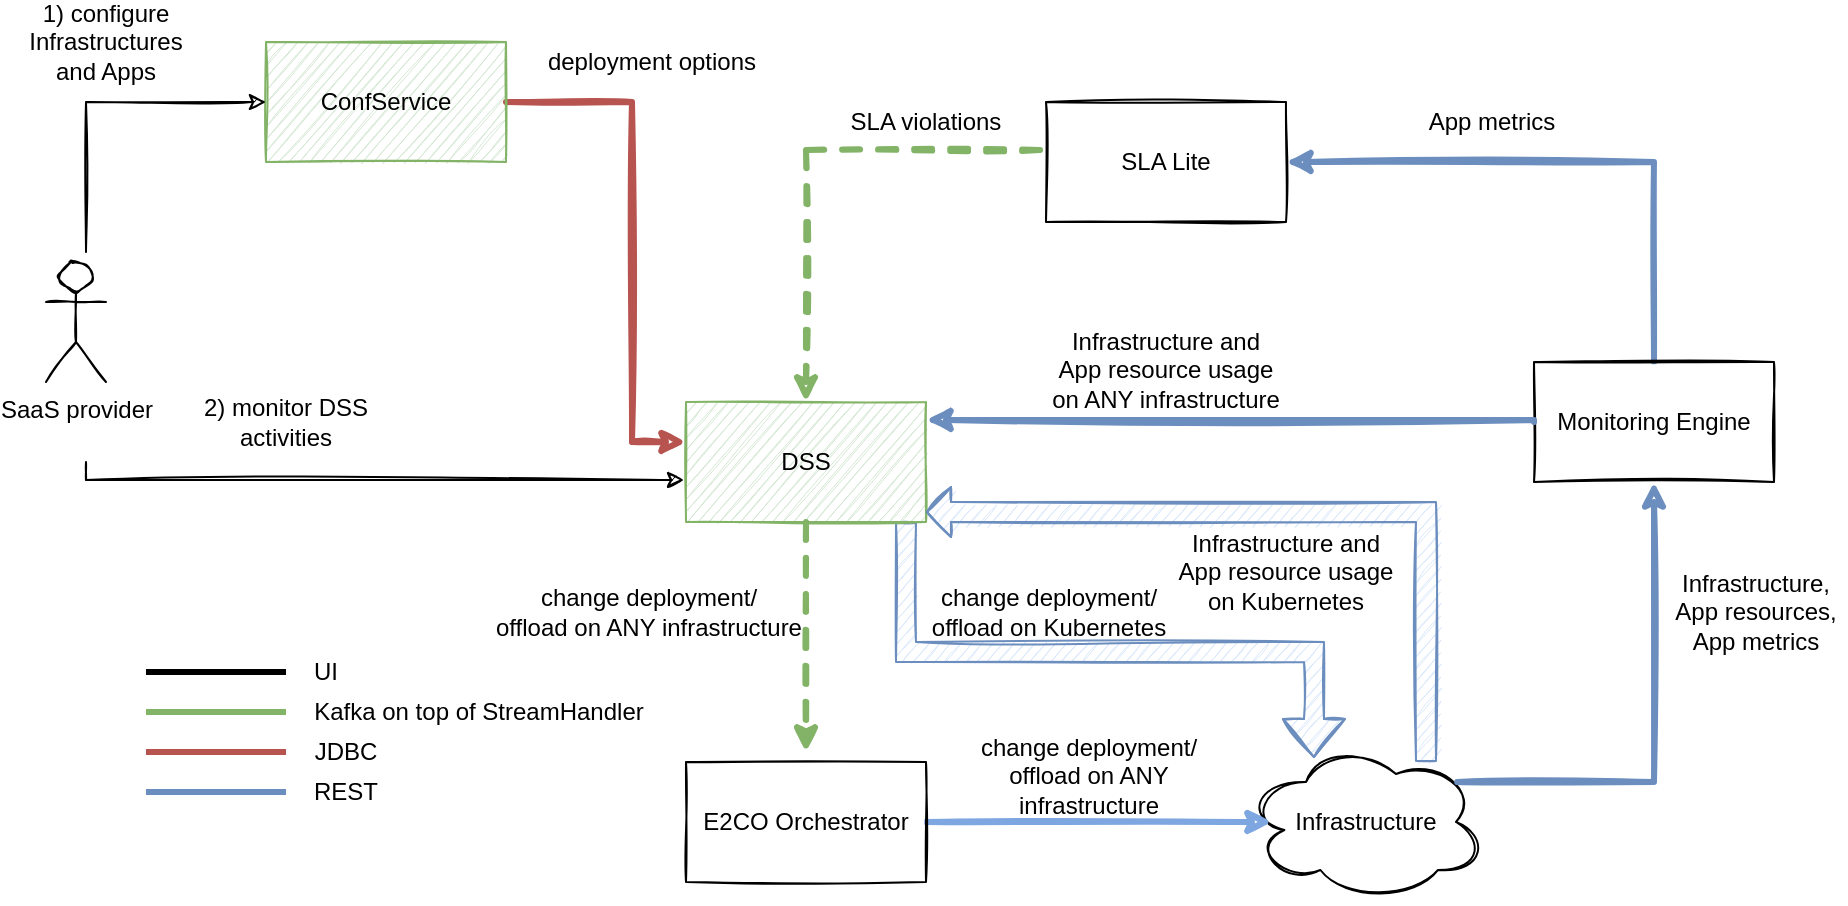 <mxfile version="15.7.3" type="device"><diagram id="nUL_uBAVCqucJbJZbD5l" name="Page-1"><mxGraphModel dx="1773" dy="658" grid="1" gridSize="10" guides="1" tooltips="1" connect="1" arrows="1" fold="1" page="1" pageScale="1" pageWidth="827" pageHeight="1169" math="0" shadow="0"><root><mxCell id="0"/><mxCell id="1" parent="0"/><mxCell id="uC62eldChtHjmdzwhocY-20" style="edgeStyle=orthogonalEdgeStyle;rounded=0;sketch=1;orthogonalLoop=1;jettySize=auto;html=1;strokeWidth=3;fillColor=#f8cecc;strokeColor=#b85450;exitX=1;exitY=0.5;exitDx=0;exitDy=0;" parent="1" source="uC62eldChtHjmdzwhocY-8" target="uC62eldChtHjmdzwhocY-19" edge="1"><mxGeometry relative="1" as="geometry"><mxPoint x="230" y="445" as="sourcePoint"/><Array as="points"><mxPoint x="293" y="435"/><mxPoint x="293" y="605"/></Array></mxGeometry></mxCell><mxCell id="uC62eldChtHjmdzwhocY-8" value="ConfService" style="rounded=0;whiteSpace=wrap;html=1;sketch=1;fillColor=#d5e8d4;strokeColor=#82b366;" parent="1" vertex="1"><mxGeometry x="110" y="405" width="120" height="60" as="geometry"/></mxCell><mxCell id="uC62eldChtHjmdzwhocY-16" value="SLA Lite" style="rounded=0;whiteSpace=wrap;html=1;sketch=1;" parent="1" vertex="1"><mxGeometry x="500" y="435" width="120" height="60" as="geometry"/></mxCell><mxCell id="VFACpauW8Jej0otcbNlU-13" style="edgeStyle=orthogonalEdgeStyle;rounded=0;sketch=1;orthogonalLoop=1;jettySize=auto;html=1;entryX=0.283;entryY=0.1;entryDx=0;entryDy=0;entryPerimeter=0;strokeColor=#6c8ebf;strokeWidth=1;fillColor=#dae8fc;shape=flexArrow;" parent="1" source="uC62eldChtHjmdzwhocY-19" target="VFACpauW8Jej0otcbNlU-10" edge="1"><mxGeometry relative="1" as="geometry"><Array as="points"><mxPoint x="430" y="710"/><mxPoint x="634" y="710"/></Array></mxGeometry></mxCell><mxCell id="uC62eldChtHjmdzwhocY-19" value="DSS" style="rounded=0;whiteSpace=wrap;html=1;sketch=1;fillColor=#d5e8d4;strokeColor=#82b366;" parent="1" vertex="1"><mxGeometry x="320" y="585" width="120" height="60" as="geometry"/></mxCell><mxCell id="uC62eldChtHjmdzwhocY-23" style="edgeStyle=orthogonalEdgeStyle;rounded=0;sketch=1;orthogonalLoop=1;jettySize=auto;html=1;fillColor=#dae8fc;strokeColor=#6c8ebf;strokeWidth=3;exitX=0.5;exitY=0;exitDx=0;exitDy=0;entryX=1;entryY=0.5;entryDx=0;entryDy=0;" parent="1" source="uC62eldChtHjmdzwhocY-21" target="uC62eldChtHjmdzwhocY-16" edge="1"><mxGeometry relative="1" as="geometry"><mxPoint x="520" y="275" as="sourcePoint"/><mxPoint x="440" y="605" as="targetPoint"/><Array as="points"><mxPoint x="804" y="465"/></Array></mxGeometry></mxCell><mxCell id="uC62eldChtHjmdzwhocY-21" value="Monitoring Engine" style="rounded=0;whiteSpace=wrap;html=1;sketch=1;" parent="1" vertex="1"><mxGeometry x="744" y="565" width="120" height="60" as="geometry"/></mxCell><mxCell id="uC62eldChtHjmdzwhocY-25" value="deployment options" style="text;html=1;strokeColor=none;fillColor=none;align=center;verticalAlign=middle;whiteSpace=wrap;rounded=0;shadow=0;sketch=1;" parent="1" vertex="1"><mxGeometry x="243" y="405" width="120" height="20" as="geometry"/></mxCell><mxCell id="uC62eldChtHjmdzwhocY-27" value="App metrics" style="text;html=1;strokeColor=none;fillColor=none;align=center;verticalAlign=middle;whiteSpace=wrap;rounded=0;shadow=0;sketch=1;" parent="1" vertex="1"><mxGeometry x="663" y="435" width="120" height="20" as="geometry"/></mxCell><mxCell id="uC62eldChtHjmdzwhocY-63" style="edgeStyle=orthogonalEdgeStyle;rounded=0;sketch=1;orthogonalLoop=1;jettySize=auto;html=1;entryX=-0.008;entryY=0.65;entryDx=0;entryDy=0;entryPerimeter=0;" parent="1" target="uC62eldChtHjmdzwhocY-19" edge="1"><mxGeometry relative="1" as="geometry"><mxPoint x="20" y="615" as="sourcePoint"/><Array as="points"><mxPoint x="20" y="624"/></Array></mxGeometry></mxCell><mxCell id="uC62eldChtHjmdzwhocY-62" value="SaaS provider" style="shape=umlActor;verticalLabelPosition=bottom;verticalAlign=top;html=1;outlineConnect=0;sketch=1;shadow=0;" parent="1" vertex="1"><mxGeometry y="515" width="30" height="60" as="geometry"/></mxCell><mxCell id="uC62eldChtHjmdzwhocY-64" value="2) monitor DSS activities" style="text;html=1;strokeColor=none;fillColor=none;align=center;verticalAlign=middle;whiteSpace=wrap;rounded=0;shadow=0;sketch=1;" parent="1" vertex="1"><mxGeometry x="70" y="595" width="100" as="geometry"/></mxCell><mxCell id="VFACpauW8Jej0otcbNlU-5" style="edgeStyle=orthogonalEdgeStyle;rounded=0;sketch=1;orthogonalLoop=1;jettySize=auto;html=1;strokeColor=#82b366;strokeWidth=3;fillColor=#d5e8d4;exitX=-0.025;exitY=0.4;exitDx=0;exitDy=0;exitPerimeter=0;dashed=1;" parent="1" source="uC62eldChtHjmdzwhocY-16" edge="1"><mxGeometry relative="1" as="geometry"><mxPoint x="410" y="425" as="sourcePoint"/><Array as="points"><mxPoint x="380" y="459"/><mxPoint x="380" y="585"/></Array><mxPoint x="380" y="585" as="targetPoint"/></mxGeometry></mxCell><mxCell id="uC62eldChtHjmdzwhocY-88" value="" style="endArrow=none;html=1;strokeColor=#82b366;strokeWidth=3;fillColor=#d5e8d4;" parent="1" edge="1"><mxGeometry width="50" height="50" relative="1" as="geometry"><mxPoint x="50" y="740" as="sourcePoint"/><mxPoint x="120" y="740" as="targetPoint"/></mxGeometry></mxCell><mxCell id="uC62eldChtHjmdzwhocY-89" value="Kafka on top of StreamHandler" style="text;html=1;strokeColor=none;fillColor=none;align=center;verticalAlign=middle;whiteSpace=wrap;rounded=0;shadow=0;sketch=1;" parent="1" vertex="1"><mxGeometry x="129" y="730" width="175" height="20" as="geometry"/></mxCell><mxCell id="uC62eldChtHjmdzwhocY-90" value="" style="endArrow=none;html=1;strokeColor=#b85450;strokeWidth=3;fillColor=#f8cecc;" parent="1" edge="1"><mxGeometry width="50" height="50" relative="1" as="geometry"><mxPoint x="50" y="760" as="sourcePoint"/><mxPoint x="120" y="760" as="targetPoint"/></mxGeometry></mxCell><mxCell id="uC62eldChtHjmdzwhocY-91" value="JDBC" style="text;html=1;strokeColor=none;fillColor=none;align=center;verticalAlign=middle;whiteSpace=wrap;rounded=0;shadow=0;sketch=1;" parent="1" vertex="1"><mxGeometry x="130" y="750" width="40" height="20" as="geometry"/></mxCell><mxCell id="uC62eldChtHjmdzwhocY-92" value="" style="endArrow=none;html=1;strokeColor=#6c8ebf;strokeWidth=3;fillColor=#dae8fc;" parent="1" edge="1"><mxGeometry width="50" height="50" relative="1" as="geometry"><mxPoint x="50" y="780" as="sourcePoint"/><mxPoint x="120" y="780" as="targetPoint"/></mxGeometry></mxCell><mxCell id="uC62eldChtHjmdzwhocY-93" value="REST" style="text;html=1;strokeColor=none;fillColor=none;align=center;verticalAlign=middle;whiteSpace=wrap;rounded=0;shadow=0;sketch=1;" parent="1" vertex="1"><mxGeometry x="130" y="770" width="40" height="20" as="geometry"/></mxCell><mxCell id="VFACpauW8Jej0otcbNlU-2" value="SLA violations" style="text;html=1;strokeColor=none;fillColor=none;align=center;verticalAlign=middle;whiteSpace=wrap;rounded=0;shadow=0;sketch=1;" parent="1" vertex="1"><mxGeometry x="380" y="435" width="120" height="20" as="geometry"/></mxCell><mxCell id="VFACpauW8Jej0otcbNlU-10" value="Infrastructure" style="ellipse;shape=cloud;whiteSpace=wrap;html=1;shadow=0;sketch=1;" parent="1" vertex="1"><mxGeometry x="600" y="755" width="120" height="80" as="geometry"/></mxCell><mxCell id="VFACpauW8Jej0otcbNlU-12" style="edgeStyle=orthogonalEdgeStyle;rounded=0;sketch=1;orthogonalLoop=1;jettySize=auto;html=1;strokeColor=#7EA6E0;strokeWidth=3;fillColor=#d5e8d4;entryX=0.108;entryY=0.5;entryDx=0;entryDy=0;entryPerimeter=0;" parent="1" source="VFACpauW8Jej0otcbNlU-11" target="VFACpauW8Jej0otcbNlU-10" edge="1"><mxGeometry relative="1" as="geometry"/></mxCell><mxCell id="VFACpauW8Jej0otcbNlU-11" value="E2CO Orchestrator" style="rounded=0;whiteSpace=wrap;html=1;sketch=1;" parent="1" vertex="1"><mxGeometry x="320" y="765" width="120" height="60" as="geometry"/></mxCell><mxCell id="VFACpauW8Jej0otcbNlU-14" value="change deployment/&lt;br&gt;offload on ANY infrastructure" style="text;html=1;strokeColor=none;fillColor=none;align=center;verticalAlign=middle;whiteSpace=wrap;rounded=0;shadow=0;sketch=1;" parent="1" vertex="1"><mxGeometry x="223" y="680" width="157" height="20" as="geometry"/></mxCell><mxCell id="VFACpauW8Jej0otcbNlU-17" style="edgeStyle=orthogonalEdgeStyle;rounded=0;sketch=1;orthogonalLoop=1;jettySize=auto;html=1;strokeColor=#82b366;strokeWidth=3;fillColor=#d5e8d4;dashed=1;exitX=0.5;exitY=1;exitDx=0;exitDy=0;" parent="1" source="uC62eldChtHjmdzwhocY-19" edge="1"><mxGeometry relative="1" as="geometry"><mxPoint x="413" y="655" as="sourcePoint"/><mxPoint x="380" y="760" as="targetPoint"/><Array as="points"><mxPoint x="380" y="755"/><mxPoint x="380" y="755"/></Array></mxGeometry></mxCell><mxCell id="uX9jwQCM3CwvY2HYMxpt-1" value="change deployment/&lt;br&gt;offload on Kubernetes" style="text;html=1;strokeColor=none;fillColor=none;align=center;verticalAlign=middle;whiteSpace=wrap;rounded=0;shadow=0;sketch=1;" parent="1" vertex="1"><mxGeometry x="440" y="680" width="123" height="20" as="geometry"/></mxCell><mxCell id="uX9jwQCM3CwvY2HYMxpt-2" value="1) configure Infrastructures and Apps" style="text;html=1;strokeColor=none;fillColor=none;align=center;verticalAlign=middle;whiteSpace=wrap;rounded=0;shadow=0;sketch=1;" parent="1" vertex="1"><mxGeometry x="-20" y="405" width="100" as="geometry"/></mxCell><mxCell id="uX9jwQCM3CwvY2HYMxpt-3" style="edgeStyle=orthogonalEdgeStyle;rounded=0;sketch=1;orthogonalLoop=1;jettySize=auto;html=1;entryX=0;entryY=0.5;entryDx=0;entryDy=0;" parent="1" target="uC62eldChtHjmdzwhocY-8" edge="1"><mxGeometry relative="1" as="geometry"><mxPoint x="20" y="510" as="sourcePoint"/><Array as="points"><mxPoint x="20" y="510"/><mxPoint x="20" y="435"/></Array><mxPoint x="329.04" y="634" as="targetPoint"/></mxGeometry></mxCell><mxCell id="uX9jwQCM3CwvY2HYMxpt-6" value="change deployment/&lt;br&gt;offload on ANY infrastructure" style="text;html=1;strokeColor=none;fillColor=none;align=center;verticalAlign=middle;whiteSpace=wrap;rounded=0;shadow=0;sketch=1;" parent="1" vertex="1"><mxGeometry x="460" y="762" width="123" height="20" as="geometry"/></mxCell><mxCell id="uX9jwQCM3CwvY2HYMxpt-7" value="" style="endArrow=none;html=1;strokeColor=#000000;strokeWidth=3;fillColor=#d5e8d4;" parent="1" edge="1"><mxGeometry width="50" height="50" relative="1" as="geometry"><mxPoint x="50" y="720" as="sourcePoint"/><mxPoint x="120" y="720" as="targetPoint"/></mxGeometry></mxCell><mxCell id="uX9jwQCM3CwvY2HYMxpt-8" value="UI" style="text;html=1;strokeColor=none;fillColor=none;align=center;verticalAlign=middle;whiteSpace=wrap;rounded=0;shadow=0;sketch=1;" parent="1" vertex="1"><mxGeometry x="120" y="710" width="40" height="20" as="geometry"/></mxCell><mxCell id="hB007wjy3iPyZwboCY-z-1" style="edgeStyle=orthogonalEdgeStyle;rounded=0;sketch=1;orthogonalLoop=1;jettySize=auto;html=1;fillColor=#dae8fc;strokeColor=#6c8ebf;strokeWidth=3;exitX=0.88;exitY=0.25;exitDx=0;exitDy=0;exitPerimeter=0;entryX=0.5;entryY=1;entryDx=0;entryDy=0;" parent="1" source="VFACpauW8Jej0otcbNlU-10" target="uC62eldChtHjmdzwhocY-21" edge="1"><mxGeometry relative="1" as="geometry"><mxPoint x="673" y="615" as="sourcePoint"/><mxPoint x="723" y="620" as="targetPoint"/><Array as="points"><mxPoint x="804" y="775"/></Array></mxGeometry></mxCell><mxCell id="hB007wjy3iPyZwboCY-z-2" value="Infrastructure, App resources, App metrics" style="text;html=1;strokeColor=none;fillColor=none;align=center;verticalAlign=middle;whiteSpace=wrap;rounded=0;shadow=0;sketch=1;" parent="1" vertex="1"><mxGeometry x="810" y="680" width="90" height="20" as="geometry"/></mxCell><mxCell id="hB007wjy3iPyZwboCY-z-4" style="edgeStyle=orthogonalEdgeStyle;rounded=0;sketch=1;orthogonalLoop=1;jettySize=auto;html=1;fillColor=#dae8fc;strokeColor=#6c8ebf;strokeWidth=3;entryX=1;entryY=0.5;entryDx=0;entryDy=0;exitX=0;exitY=0.5;exitDx=0;exitDy=0;" parent="1" source="uC62eldChtHjmdzwhocY-21" edge="1"><mxGeometry relative="1" as="geometry"><mxPoint x="663" y="594" as="sourcePoint"/><mxPoint x="440" y="594" as="targetPoint"/><Array as="points"><mxPoint x="744" y="594"/></Array></mxGeometry></mxCell><mxCell id="hB007wjy3iPyZwboCY-z-6" value="Infrastructure and App resource usage on ANY infrastructure" style="text;html=1;strokeColor=none;fillColor=none;align=center;verticalAlign=middle;whiteSpace=wrap;rounded=0;shadow=0;sketch=1;" parent="1" vertex="1"><mxGeometry x="500" y="559" width="120" height="20" as="geometry"/></mxCell><mxCell id="BQ8WQ3dNY4JbFqKQfNmA-1" style="edgeStyle=orthogonalEdgeStyle;rounded=0;sketch=1;orthogonalLoop=1;jettySize=auto;html=1;strokeColor=#6c8ebf;strokeWidth=1;fillColor=#dae8fc;shape=flexArrow;endWidth=14;endSize=3.67;exitX=0.75;exitY=0.125;exitDx=0;exitDy=0;exitPerimeter=0;" parent="1" source="VFACpauW8Jej0otcbNlU-10" edge="1"><mxGeometry relative="1" as="geometry"><Array as="points"><mxPoint x="690" y="640"/></Array><mxPoint x="810" y="730" as="sourcePoint"/><mxPoint x="440" y="640" as="targetPoint"/></mxGeometry></mxCell><mxCell id="BQ8WQ3dNY4JbFqKQfNmA-4" value="Infrastructure and App resource usage on Kubernetes" style="text;html=1;strokeColor=none;fillColor=none;align=center;verticalAlign=middle;whiteSpace=wrap;rounded=0;shadow=0;sketch=1;" parent="1" vertex="1"><mxGeometry x="560" y="660" width="120" height="20" as="geometry"/></mxCell></root></mxGraphModel></diagram></mxfile>